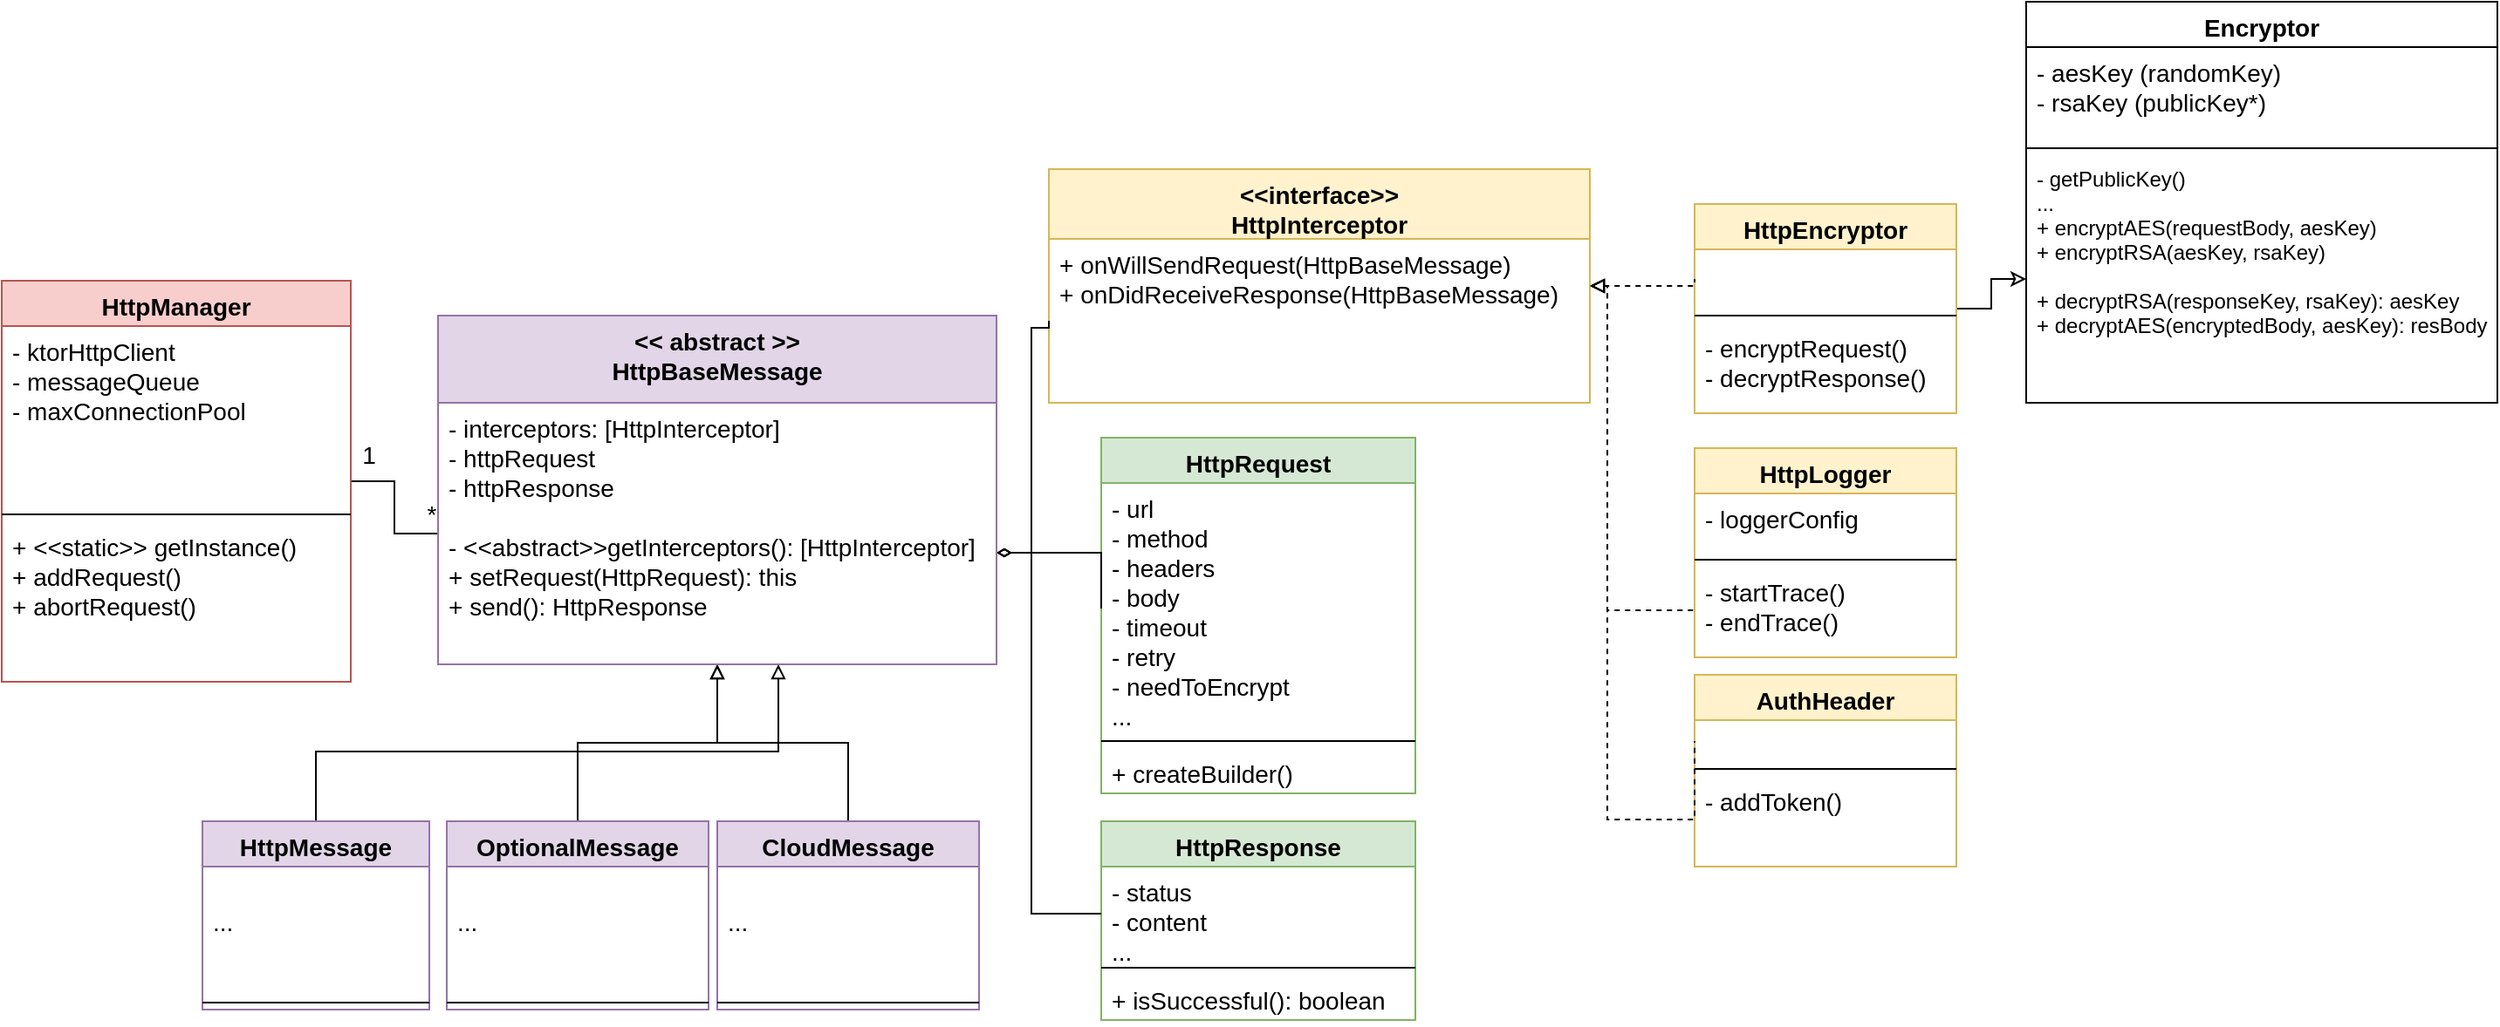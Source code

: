 <mxfile version="16.6.4" type="device"><diagram id="qO4qm1kH3sijvdGzVGyV" name="Page-1"><mxGraphModel dx="1666" dy="868" grid="1" gridSize="10" guides="1" tooltips="1" connect="1" arrows="1" fold="1" page="1" pageScale="1" pageWidth="850" pageHeight="1100" math="0" shadow="0"><root><mxCell id="0"/><mxCell id="1" parent="0"/><mxCell id="3nRGPPGTyKtZIjHfkJt3-1" value="HttpRequest" style="swimlane;fontStyle=1;align=center;verticalAlign=top;childLayout=stackLayout;horizontal=1;startSize=26;horizontalStack=0;resizeParent=1;resizeParentMax=0;resizeLast=0;collapsible=1;marginBottom=0;fontSize=14;fillColor=#d5e8d4;strokeColor=#82b366;" parent="1" vertex="1"><mxGeometry x="630" y="540" width="180" height="204" as="geometry"/></mxCell><mxCell id="3nRGPPGTyKtZIjHfkJt3-2" value="- url&#10;- method&#10;- headers&#10;- body&#10;- timeout&#10;- retry&#10;- needToEncrypt&#10;..." style="text;strokeColor=none;fillColor=none;align=left;verticalAlign=top;spacingLeft=4;spacingRight=4;overflow=hidden;rotatable=0;points=[[0,0.5],[1,0.5]];portConstraint=eastwest;fontSize=14;" parent="3nRGPPGTyKtZIjHfkJt3-1" vertex="1"><mxGeometry y="26" width="180" height="144" as="geometry"/></mxCell><mxCell id="3nRGPPGTyKtZIjHfkJt3-3" value="" style="line;strokeWidth=1;fillColor=none;align=left;verticalAlign=middle;spacingTop=-1;spacingLeft=3;spacingRight=3;rotatable=0;labelPosition=right;points=[];portConstraint=eastwest;fontSize=14;" parent="3nRGPPGTyKtZIjHfkJt3-1" vertex="1"><mxGeometry y="170" width="180" height="8" as="geometry"/></mxCell><mxCell id="3nRGPPGTyKtZIjHfkJt3-4" value="+ createBuilder()" style="text;strokeColor=none;fillColor=none;align=left;verticalAlign=top;spacingLeft=4;spacingRight=4;overflow=hidden;rotatable=0;points=[[0,0.5],[1,0.5]];portConstraint=eastwest;fontSize=14;" parent="3nRGPPGTyKtZIjHfkJt3-1" vertex="1"><mxGeometry y="178" width="180" height="26" as="geometry"/></mxCell><mxCell id="3nRGPPGTyKtZIjHfkJt3-5" value="HttpResponse" style="swimlane;fontStyle=1;align=center;verticalAlign=top;childLayout=stackLayout;horizontal=1;startSize=26;horizontalStack=0;resizeParent=1;resizeParentMax=0;resizeLast=0;collapsible=1;marginBottom=0;fontSize=14;fillColor=#d5e8d4;strokeColor=#82b366;" parent="1" vertex="1"><mxGeometry x="630" y="760" width="180" height="114" as="geometry"/></mxCell><mxCell id="3nRGPPGTyKtZIjHfkJt3-6" value="- status&#10;- content&#10;..." style="text;strokeColor=none;fillColor=none;align=left;verticalAlign=top;spacingLeft=4;spacingRight=4;overflow=hidden;rotatable=0;points=[[0,0.5],[1,0.5]];portConstraint=eastwest;fontSize=14;" parent="3nRGPPGTyKtZIjHfkJt3-5" vertex="1"><mxGeometry y="26" width="180" height="54" as="geometry"/></mxCell><mxCell id="3nRGPPGTyKtZIjHfkJt3-7" value="" style="line;strokeWidth=1;fillColor=none;align=left;verticalAlign=middle;spacingTop=-1;spacingLeft=3;spacingRight=3;rotatable=0;labelPosition=right;points=[];portConstraint=eastwest;fontSize=14;" parent="3nRGPPGTyKtZIjHfkJt3-5" vertex="1"><mxGeometry y="80" width="180" height="8" as="geometry"/></mxCell><mxCell id="3nRGPPGTyKtZIjHfkJt3-8" value="+ isSuccessful(): boolean&#10;" style="text;strokeColor=none;fillColor=none;align=left;verticalAlign=top;spacingLeft=4;spacingRight=4;overflow=hidden;rotatable=0;points=[[0,0.5],[1,0.5]];portConstraint=eastwest;fontSize=14;" parent="3nRGPPGTyKtZIjHfkJt3-5" vertex="1"><mxGeometry y="88" width="180" height="26" as="geometry"/></mxCell><mxCell id="3nRGPPGTyKtZIjHfkJt3-29" style="edgeStyle=orthogonalEdgeStyle;rounded=0;orthogonalLoop=1;jettySize=auto;html=1;startArrow=none;startFill=0;endArrow=classic;endFill=0;fontSize=14;" parent="1" source="3nRGPPGTyKtZIjHfkJt3-13" target="3nRGPPGTyKtZIjHfkJt3-28" edge="1"><mxGeometry relative="1" as="geometry"><Array as="points"/></mxGeometry></mxCell><mxCell id="3nRGPPGTyKtZIjHfkJt3-13" value="HttpEncryptor&#10;" style="swimlane;fontStyle=1;align=center;verticalAlign=top;childLayout=stackLayout;horizontal=1;startSize=26;horizontalStack=0;resizeParent=1;resizeParentMax=0;resizeLast=0;collapsible=1;marginBottom=0;fontSize=14;fillColor=#fff2cc;strokeColor=#d6b656;" parent="1" vertex="1"><mxGeometry x="970" y="406" width="150" height="120" as="geometry"/></mxCell><mxCell id="3nRGPPGTyKtZIjHfkJt3-14" value=" " style="text;strokeColor=none;fillColor=none;align=left;verticalAlign=top;spacingLeft=4;spacingRight=4;overflow=hidden;rotatable=0;points=[[0,0.5],[1,0.5]];portConstraint=eastwest;fontSize=14;" parent="3nRGPPGTyKtZIjHfkJt3-13" vertex="1"><mxGeometry y="26" width="150" height="34" as="geometry"/></mxCell><mxCell id="3nRGPPGTyKtZIjHfkJt3-15" value="" style="line;strokeWidth=1;fillColor=none;align=left;verticalAlign=middle;spacingTop=-1;spacingLeft=3;spacingRight=3;rotatable=0;labelPosition=right;points=[];portConstraint=eastwest;fontSize=14;" parent="3nRGPPGTyKtZIjHfkJt3-13" vertex="1"><mxGeometry y="60" width="150" height="8" as="geometry"/></mxCell><mxCell id="3nRGPPGTyKtZIjHfkJt3-16" value="- encryptRequest()&#10;- decryptResponse()" style="text;strokeColor=none;fillColor=none;align=left;verticalAlign=top;spacingLeft=4;spacingRight=4;overflow=hidden;rotatable=0;points=[[0,0.5],[1,0.5]];portConstraint=eastwest;fontSize=14;" parent="3nRGPPGTyKtZIjHfkJt3-13" vertex="1"><mxGeometry y="68" width="150" height="52" as="geometry"/></mxCell><mxCell id="3nRGPPGTyKtZIjHfkJt3-25" value="Encryptor" style="swimlane;fontStyle=1;align=center;verticalAlign=top;childLayout=stackLayout;horizontal=1;startSize=26;horizontalStack=0;resizeParent=1;resizeParentMax=0;resizeLast=0;collapsible=1;marginBottom=0;fontSize=14;" parent="1" vertex="1"><mxGeometry x="1160" y="290" width="270" height="230" as="geometry"/></mxCell><mxCell id="3nRGPPGTyKtZIjHfkJt3-26" value="- aesKey (randomKey)&#10;- rsaKey (publicKey*)" style="text;strokeColor=none;fillColor=none;align=left;verticalAlign=top;spacingLeft=4;spacingRight=4;overflow=hidden;rotatable=0;points=[[0,0.5],[1,0.5]];portConstraint=eastwest;fontSize=14;" parent="3nRGPPGTyKtZIjHfkJt3-25" vertex="1"><mxGeometry y="26" width="270" height="54" as="geometry"/></mxCell><mxCell id="3nRGPPGTyKtZIjHfkJt3-27" value="" style="line;strokeWidth=1;fillColor=none;align=left;verticalAlign=middle;spacingTop=-1;spacingLeft=3;spacingRight=3;rotatable=0;labelPosition=right;points=[];portConstraint=eastwest;fontSize=14;" parent="3nRGPPGTyKtZIjHfkJt3-25" vertex="1"><mxGeometry y="80" width="270" height="8" as="geometry"/></mxCell><mxCell id="3nRGPPGTyKtZIjHfkJt3-28" value="- getPublicKey()&#10;...&#10;+ encryptAES(requestBody, aesKey)&#10;+ encryptRSA(aesKey, rsaKey)&#10;&#10;+ decryptRSA(responseKey, rsaKey): aesKey &#10;+ decryptAES(encryptedBody, aesKey): resBody" style="text;strokeColor=none;fillColor=none;align=left;verticalAlign=top;spacingLeft=4;spacingRight=4;overflow=hidden;rotatable=0;points=[[0,0.5],[1,0.5]];portConstraint=eastwest;fontSize=12;" parent="3nRGPPGTyKtZIjHfkJt3-25" vertex="1"><mxGeometry y="88" width="270" height="142" as="geometry"/></mxCell><mxCell id="3nRGPPGTyKtZIjHfkJt3-45" style="edgeStyle=orthogonalEdgeStyle;rounded=0;orthogonalLoop=1;jettySize=auto;html=1;entryX=0;entryY=0.5;entryDx=0;entryDy=0;dashed=1;startArrow=block;startFill=0;endArrow=none;endFill=0;fontSize=14;" parent="1" target="3nRGPPGTyKtZIjHfkJt3-14" edge="1"><mxGeometry relative="1" as="geometry"><Array as="points"><mxPoint x="970" y="453"/></Array><mxPoint x="910" y="453" as="sourcePoint"/></mxGeometry></mxCell><mxCell id="3nRGPPGTyKtZIjHfkJt3-46" style="edgeStyle=orthogonalEdgeStyle;rounded=0;orthogonalLoop=1;jettySize=auto;html=1;entryX=0;entryY=0.5;entryDx=0;entryDy=0;dashed=1;startArrow=block;startFill=0;endArrow=none;endFill=0;fontSize=14;" parent="1" target="3nRGPPGTyKtZIjHfkJt3-36" edge="1"><mxGeometry relative="1" as="geometry"><Array as="points"><mxPoint x="920" y="453"/><mxPoint x="920" y="639"/><mxPoint x="970" y="639"/></Array><mxPoint x="910" y="453" as="sourcePoint"/></mxGeometry></mxCell><mxCell id="3nRGPPGTyKtZIjHfkJt3-30" value="&lt;&lt;interface&gt;&gt;&#10;HttpInterceptor" style="swimlane;fontStyle=1;align=center;verticalAlign=top;childLayout=stackLayout;horizontal=1;startSize=40;horizontalStack=0;resizeParent=1;resizeParentMax=0;resizeLast=0;collapsible=1;marginBottom=0;fontSize=14;fillColor=#fff2cc;strokeColor=#d6b656;" parent="1" vertex="1"><mxGeometry x="600" y="386" width="310" height="134" as="geometry"/></mxCell><mxCell id="3nRGPPGTyKtZIjHfkJt3-31" value="+ onWillSendRequest(HttpBaseMessage)&#10;+ onDidReceiveResponse(HttpBaseMessage)" style="text;strokeColor=none;fillColor=none;align=left;verticalAlign=top;spacingLeft=4;spacingRight=4;overflow=hidden;rotatable=0;points=[[0,0.5],[1,0.5]];portConstraint=eastwest;fontSize=14;" parent="3nRGPPGTyKtZIjHfkJt3-30" vertex="1"><mxGeometry y="40" width="310" height="94" as="geometry"/></mxCell><mxCell id="3nRGPPGTyKtZIjHfkJt3-35" value="HttpLogger" style="swimlane;fontStyle=1;align=center;verticalAlign=top;childLayout=stackLayout;horizontal=1;startSize=26;horizontalStack=0;resizeParent=1;resizeParentMax=0;resizeLast=0;collapsible=1;marginBottom=0;fontSize=14;fillColor=#fff2cc;strokeColor=#d6b656;" parent="1" vertex="1"><mxGeometry x="970" y="546" width="150" height="120" as="geometry"/></mxCell><mxCell id="3nRGPPGTyKtZIjHfkJt3-36" value="- loggerConfig" style="text;strokeColor=none;fillColor=none;align=left;verticalAlign=top;spacingLeft=4;spacingRight=4;overflow=hidden;rotatable=0;points=[[0,0.5],[1,0.5]];portConstraint=eastwest;fontSize=14;" parent="3nRGPPGTyKtZIjHfkJt3-35" vertex="1"><mxGeometry y="26" width="150" height="34" as="geometry"/></mxCell><mxCell id="3nRGPPGTyKtZIjHfkJt3-37" value="" style="line;strokeWidth=1;fillColor=none;align=left;verticalAlign=middle;spacingTop=-1;spacingLeft=3;spacingRight=3;rotatable=0;labelPosition=right;points=[];portConstraint=eastwest;fontSize=14;" parent="3nRGPPGTyKtZIjHfkJt3-35" vertex="1"><mxGeometry y="60" width="150" height="8" as="geometry"/></mxCell><mxCell id="3nRGPPGTyKtZIjHfkJt3-38" value="- startTrace()&#10;- endTrace()" style="text;strokeColor=none;fillColor=none;align=left;verticalAlign=top;spacingLeft=4;spacingRight=4;overflow=hidden;rotatable=0;points=[[0,0.5],[1,0.5]];portConstraint=eastwest;fontSize=14;" parent="3nRGPPGTyKtZIjHfkJt3-35" vertex="1"><mxGeometry y="68" width="150" height="52" as="geometry"/></mxCell><mxCell id="3nRGPPGTyKtZIjHfkJt3-63" style="edgeStyle=orthogonalEdgeStyle;rounded=0;orthogonalLoop=1;jettySize=auto;html=1;entryX=0;entryY=0.5;entryDx=0;entryDy=0;fontSize=14;startArrow=none;startFill=0;endArrow=none;endFill=0;" parent="1" source="3nRGPPGTyKtZIjHfkJt3-39" target="3nRGPPGTyKtZIjHfkJt3-61" edge="1"><mxGeometry relative="1" as="geometry"/></mxCell><mxCell id="3nRGPPGTyKtZIjHfkJt3-67" value="*" style="edgeLabel;html=1;align=center;verticalAlign=middle;resizable=0;points=[];fontSize=14;" parent="3nRGPPGTyKtZIjHfkJt3-63" vertex="1" connectable="0"><mxGeometry x="0.905" y="1" relative="1" as="geometry"><mxPoint y="-10" as="offset"/></mxGeometry></mxCell><mxCell id="3nRGPPGTyKtZIjHfkJt3-39" value="HttpManager" style="swimlane;fontStyle=1;align=center;verticalAlign=top;childLayout=stackLayout;horizontal=1;startSize=26;horizontalStack=0;resizeParent=1;resizeParentMax=0;resizeLast=0;collapsible=1;marginBottom=0;fontSize=14;fillColor=#f8cecc;strokeColor=#b85450;" parent="1" vertex="1"><mxGeometry y="450" width="200" height="230" as="geometry"/></mxCell><mxCell id="3nRGPPGTyKtZIjHfkJt3-40" value="- ktorHttpClient&#10;- messageQueue&#10;- maxConnectionPool" style="text;strokeColor=none;fillColor=none;align=left;verticalAlign=top;spacingLeft=4;spacingRight=4;overflow=hidden;rotatable=0;points=[[0,0.5],[1,0.5]];portConstraint=eastwest;fontStyle=0;fontSize=14;" parent="3nRGPPGTyKtZIjHfkJt3-39" vertex="1"><mxGeometry y="26" width="200" height="104" as="geometry"/></mxCell><mxCell id="3nRGPPGTyKtZIjHfkJt3-41" value="" style="line;strokeWidth=1;fillColor=none;align=left;verticalAlign=middle;spacingTop=-1;spacingLeft=3;spacingRight=3;rotatable=0;labelPosition=right;points=[];portConstraint=eastwest;fontSize=14;" parent="3nRGPPGTyKtZIjHfkJt3-39" vertex="1"><mxGeometry y="130" width="200" height="8" as="geometry"/></mxCell><mxCell id="3nRGPPGTyKtZIjHfkJt3-42" value="+ &lt;&lt;static&gt;&gt; getInstance()&#10;+ addRequest()&#10;+ abortRequest()" style="text;strokeColor=none;fillColor=none;align=left;verticalAlign=top;spacingLeft=4;spacingRight=4;overflow=hidden;rotatable=0;points=[[0,0.5],[1,0.5]];portConstraint=eastwest;fontSize=14;" parent="3nRGPPGTyKtZIjHfkJt3-39" vertex="1"><mxGeometry y="138" width="200" height="92" as="geometry"/></mxCell><mxCell id="3nRGPPGTyKtZIjHfkJt3-52" value="AuthHeader" style="swimlane;fontStyle=1;align=center;verticalAlign=top;childLayout=stackLayout;horizontal=1;startSize=26;horizontalStack=0;resizeParent=1;resizeParentMax=0;resizeLast=0;collapsible=1;marginBottom=0;fontSize=14;fillColor=#fff2cc;strokeColor=#d6b656;" parent="1" vertex="1"><mxGeometry x="970" y="676" width="150" height="110" as="geometry"/></mxCell><mxCell id="3nRGPPGTyKtZIjHfkJt3-53" value=" " style="text;strokeColor=none;fillColor=none;align=left;verticalAlign=top;spacingLeft=4;spacingRight=4;overflow=hidden;rotatable=0;points=[[0,0.5],[1,0.5]];portConstraint=eastwest;fontSize=14;" parent="3nRGPPGTyKtZIjHfkJt3-52" vertex="1"><mxGeometry y="26" width="150" height="24" as="geometry"/></mxCell><mxCell id="3nRGPPGTyKtZIjHfkJt3-54" value="" style="line;strokeWidth=1;fillColor=none;align=left;verticalAlign=middle;spacingTop=-1;spacingLeft=3;spacingRight=3;rotatable=0;labelPosition=right;points=[];portConstraint=eastwest;fontSize=14;" parent="3nRGPPGTyKtZIjHfkJt3-52" vertex="1"><mxGeometry y="50" width="150" height="8" as="geometry"/></mxCell><mxCell id="3nRGPPGTyKtZIjHfkJt3-55" value="- addToken()" style="text;strokeColor=none;fillColor=none;align=left;verticalAlign=top;spacingLeft=4;spacingRight=4;overflow=hidden;rotatable=0;points=[[0,0.5],[1,0.5]];portConstraint=eastwest;fontSize=14;" parent="3nRGPPGTyKtZIjHfkJt3-52" vertex="1"><mxGeometry y="58" width="150" height="52" as="geometry"/></mxCell><mxCell id="3nRGPPGTyKtZIjHfkJt3-57" style="edgeStyle=orthogonalEdgeStyle;rounded=0;orthogonalLoop=1;jettySize=auto;html=1;entryX=0;entryY=0.5;entryDx=0;entryDy=0;dashed=1;startArrow=block;startFill=0;endArrow=none;endFill=0;fontSize=14;exitX=1;exitY=0.5;exitDx=0;exitDy=0;" parent="1" target="3nRGPPGTyKtZIjHfkJt3-53" edge="1"><mxGeometry relative="1" as="geometry"><mxPoint x="910" y="453" as="sourcePoint"/><mxPoint x="980" y="609" as="targetPoint"/><Array as="points"><mxPoint x="920" y="453"/><mxPoint x="920" y="759"/></Array></mxGeometry></mxCell><mxCell id="3nRGPPGTyKtZIjHfkJt3-87" style="edgeStyle=orthogonalEdgeStyle;rounded=0;orthogonalLoop=1;jettySize=auto;html=1;entryX=0;entryY=0.5;entryDx=0;entryDy=0;fontSize=12;startArrow=diamondThin;startFill=0;endArrow=none;endFill=0;" parent="1" source="3nRGPPGTyKtZIjHfkJt3-58" target="3nRGPPGTyKtZIjHfkJt3-31" edge="1"><mxGeometry relative="1" as="geometry"><Array as="points"><mxPoint x="590" y="606"/><mxPoint x="590" y="477"/></Array></mxGeometry></mxCell><mxCell id="3nRGPPGTyKtZIjHfkJt3-88" style="edgeStyle=orthogonalEdgeStyle;rounded=0;orthogonalLoop=1;jettySize=auto;html=1;entryX=0;entryY=0.5;entryDx=0;entryDy=0;fontSize=12;startArrow=diamondThin;startFill=0;endArrow=none;endFill=0;" parent="1" source="3nRGPPGTyKtZIjHfkJt3-58" target="3nRGPPGTyKtZIjHfkJt3-2" edge="1"><mxGeometry relative="1" as="geometry"><Array as="points"><mxPoint x="630" y="606"/></Array></mxGeometry></mxCell><mxCell id="3nRGPPGTyKtZIjHfkJt3-89" style="edgeStyle=orthogonalEdgeStyle;rounded=0;orthogonalLoop=1;jettySize=auto;html=1;entryX=0;entryY=0.5;entryDx=0;entryDy=0;fontSize=12;startArrow=diamondThin;startFill=0;endArrow=none;endFill=0;" parent="1" source="3nRGPPGTyKtZIjHfkJt3-58" target="3nRGPPGTyKtZIjHfkJt3-6" edge="1"><mxGeometry relative="1" as="geometry"><Array as="points"><mxPoint x="590" y="606"/><mxPoint x="590" y="813"/></Array></mxGeometry></mxCell><mxCell id="3nRGPPGTyKtZIjHfkJt3-90" style="edgeStyle=orthogonalEdgeStyle;rounded=0;orthogonalLoop=1;jettySize=auto;html=1;entryX=0.5;entryY=0;entryDx=0;entryDy=0;fontSize=12;startArrow=block;startFill=0;endArrow=none;endFill=0;" parent="1" source="3nRGPPGTyKtZIjHfkJt3-58" target="3nRGPPGTyKtZIjHfkJt3-72" edge="1"><mxGeometry relative="1" as="geometry"><Array as="points"><mxPoint x="445" y="720"/><mxPoint x="180" y="720"/></Array></mxGeometry></mxCell><mxCell id="3nRGPPGTyKtZIjHfkJt3-91" style="edgeStyle=orthogonalEdgeStyle;rounded=0;orthogonalLoop=1;jettySize=auto;html=1;entryX=0.5;entryY=0;entryDx=0;entryDy=0;fontSize=12;startArrow=block;startFill=0;endArrow=none;endFill=0;" parent="1" source="3nRGPPGTyKtZIjHfkJt3-58" target="3nRGPPGTyKtZIjHfkJt3-76" edge="1"><mxGeometry relative="1" as="geometry"/></mxCell><mxCell id="3nRGPPGTyKtZIjHfkJt3-92" style="edgeStyle=orthogonalEdgeStyle;rounded=0;orthogonalLoop=1;jettySize=auto;html=1;entryX=0.5;entryY=0;entryDx=0;entryDy=0;fontSize=12;startArrow=block;startFill=0;endArrow=none;endFill=0;" parent="1" source="3nRGPPGTyKtZIjHfkJt3-58" target="3nRGPPGTyKtZIjHfkJt3-80" edge="1"><mxGeometry relative="1" as="geometry"/></mxCell><mxCell id="3nRGPPGTyKtZIjHfkJt3-58" value="&lt;&lt; abstract &gt;&gt;&#10;HttpBaseMessage" style="swimlane;fontStyle=1;align=center;verticalAlign=top;childLayout=stackLayout;horizontal=1;startSize=50;horizontalStack=0;resizeParent=1;resizeParentMax=0;resizeLast=0;collapsible=1;marginBottom=0;fontSize=14;fillColor=#e1d5e7;strokeColor=#9673a6;" parent="1" vertex="1"><mxGeometry x="250" y="470" width="320" height="200" as="geometry"/></mxCell><mxCell id="3nRGPPGTyKtZIjHfkJt3-61" value="- interceptors: [HttpInterceptor]&#10;- httpRequest&#10;- httpResponse&#10;&#10;- &lt;&lt;abstract&gt;&gt;getInterceptors(): [HttpInterceptor]&#10;+ setRequest(HttpRequest): this&#10;+ send(): HttpResponse" style="text;strokeColor=none;fillColor=none;align=left;verticalAlign=top;spacingLeft=4;spacingRight=4;overflow=hidden;rotatable=0;points=[[0,0.5],[1,0.5]];portConstraint=eastwest;fontSize=14;" parent="3nRGPPGTyKtZIjHfkJt3-58" vertex="1"><mxGeometry y="50" width="320" height="150" as="geometry"/></mxCell><mxCell id="3nRGPPGTyKtZIjHfkJt3-65" value="1" style="text;html=1;align=center;verticalAlign=middle;resizable=0;points=[];autosize=1;strokeColor=none;fillColor=none;fontSize=14;" parent="1" vertex="1"><mxGeometry x="200" y="540" width="20" height="20" as="geometry"/></mxCell><mxCell id="3nRGPPGTyKtZIjHfkJt3-72" value="HttpMessage" style="swimlane;fontStyle=1;align=center;verticalAlign=top;childLayout=stackLayout;horizontal=1;startSize=26;horizontalStack=0;resizeParent=1;resizeParentMax=0;resizeLast=0;collapsible=1;marginBottom=0;fontSize=14;fillColor=#e1d5e7;strokeColor=#9673a6;" parent="1" vertex="1"><mxGeometry x="115" y="760" width="130" height="108" as="geometry"/></mxCell><mxCell id="3nRGPPGTyKtZIjHfkJt3-73" value="&#10;..." style="text;strokeColor=none;fillColor=none;align=left;verticalAlign=top;spacingLeft=4;spacingRight=4;overflow=hidden;rotatable=0;points=[[0,0.5],[1,0.5]];portConstraint=eastwest;fontStyle=0;fontSize=14;" parent="3nRGPPGTyKtZIjHfkJt3-72" vertex="1"><mxGeometry y="26" width="130" height="74" as="geometry"/></mxCell><mxCell id="3nRGPPGTyKtZIjHfkJt3-74" value="" style="line;strokeWidth=1;fillColor=none;align=left;verticalAlign=middle;spacingTop=-1;spacingLeft=3;spacingRight=3;rotatable=0;labelPosition=right;points=[];portConstraint=eastwest;fontSize=14;" parent="3nRGPPGTyKtZIjHfkJt3-72" vertex="1"><mxGeometry y="100" width="130" height="8" as="geometry"/></mxCell><mxCell id="3nRGPPGTyKtZIjHfkJt3-76" value="OptionalMessage" style="swimlane;fontStyle=1;align=center;verticalAlign=top;childLayout=stackLayout;horizontal=1;startSize=26;horizontalStack=0;resizeParent=1;resizeParentMax=0;resizeLast=0;collapsible=1;marginBottom=0;fontSize=14;fillColor=#e1d5e7;strokeColor=#9673a6;" parent="1" vertex="1"><mxGeometry x="255" y="760" width="150" height="108" as="geometry"/></mxCell><mxCell id="3nRGPPGTyKtZIjHfkJt3-77" value="&#10;..." style="text;strokeColor=none;fillColor=none;align=left;verticalAlign=top;spacingLeft=4;spacingRight=4;overflow=hidden;rotatable=0;points=[[0,0.5],[1,0.5]];portConstraint=eastwest;fontStyle=0;fontSize=14;" parent="3nRGPPGTyKtZIjHfkJt3-76" vertex="1"><mxGeometry y="26" width="150" height="74" as="geometry"/></mxCell><mxCell id="3nRGPPGTyKtZIjHfkJt3-78" value="" style="line;strokeWidth=1;fillColor=none;align=left;verticalAlign=middle;spacingTop=-1;spacingLeft=3;spacingRight=3;rotatable=0;labelPosition=right;points=[];portConstraint=eastwest;fontSize=14;" parent="3nRGPPGTyKtZIjHfkJt3-76" vertex="1"><mxGeometry y="100" width="150" height="8" as="geometry"/></mxCell><mxCell id="3nRGPPGTyKtZIjHfkJt3-80" value="CloudMessage" style="swimlane;fontStyle=1;align=center;verticalAlign=top;childLayout=stackLayout;horizontal=1;startSize=26;horizontalStack=0;resizeParent=1;resizeParentMax=0;resizeLast=0;collapsible=1;marginBottom=0;fontSize=14;fillColor=#e1d5e7;strokeColor=#9673a6;" parent="1" vertex="1"><mxGeometry x="410" y="760" width="150" height="108" as="geometry"/></mxCell><mxCell id="3nRGPPGTyKtZIjHfkJt3-81" value="&#10;..." style="text;strokeColor=none;fillColor=none;align=left;verticalAlign=top;spacingLeft=4;spacingRight=4;overflow=hidden;rotatable=0;points=[[0,0.5],[1,0.5]];portConstraint=eastwest;fontStyle=0;fontSize=14;" parent="3nRGPPGTyKtZIjHfkJt3-80" vertex="1"><mxGeometry y="26" width="150" height="74" as="geometry"/></mxCell><mxCell id="3nRGPPGTyKtZIjHfkJt3-82" value="" style="line;strokeWidth=1;fillColor=none;align=left;verticalAlign=middle;spacingTop=-1;spacingLeft=3;spacingRight=3;rotatable=0;labelPosition=right;points=[];portConstraint=eastwest;fontSize=14;" parent="3nRGPPGTyKtZIjHfkJt3-80" vertex="1"><mxGeometry y="100" width="150" height="8" as="geometry"/></mxCell></root></mxGraphModel></diagram></mxfile>